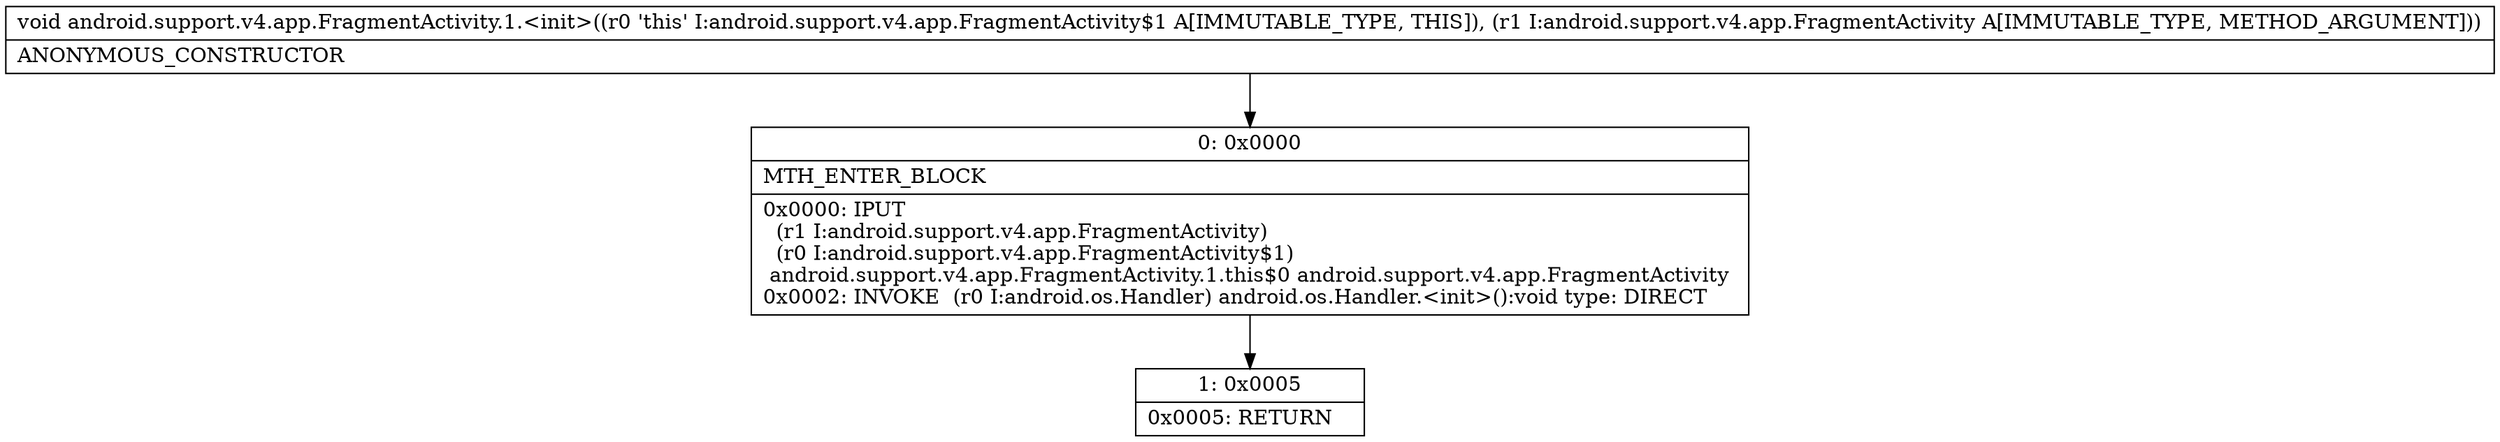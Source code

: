 digraph "CFG forandroid.support.v4.app.FragmentActivity.1.\<init\>(Landroid\/support\/v4\/app\/FragmentActivity;)V" {
Node_0 [shape=record,label="{0\:\ 0x0000|MTH_ENTER_BLOCK\l|0x0000: IPUT  \l  (r1 I:android.support.v4.app.FragmentActivity)\l  (r0 I:android.support.v4.app.FragmentActivity$1)\l android.support.v4.app.FragmentActivity.1.this$0 android.support.v4.app.FragmentActivity \l0x0002: INVOKE  (r0 I:android.os.Handler) android.os.Handler.\<init\>():void type: DIRECT \l}"];
Node_1 [shape=record,label="{1\:\ 0x0005|0x0005: RETURN   \l}"];
MethodNode[shape=record,label="{void android.support.v4.app.FragmentActivity.1.\<init\>((r0 'this' I:android.support.v4.app.FragmentActivity$1 A[IMMUTABLE_TYPE, THIS]), (r1 I:android.support.v4.app.FragmentActivity A[IMMUTABLE_TYPE, METHOD_ARGUMENT]))  | ANONYMOUS_CONSTRUCTOR\l}"];
MethodNode -> Node_0;
Node_0 -> Node_1;
}

